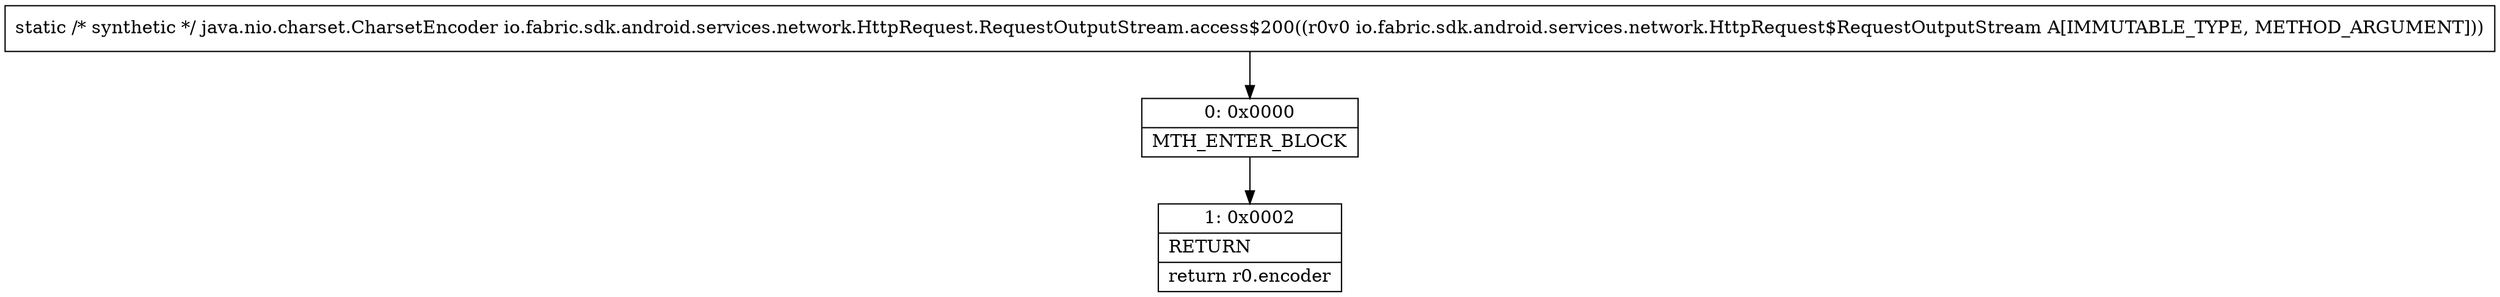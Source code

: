 digraph "CFG forio.fabric.sdk.android.services.network.HttpRequest.RequestOutputStream.access$200(Lio\/fabric\/sdk\/android\/services\/network\/HttpRequest$RequestOutputStream;)Ljava\/nio\/charset\/CharsetEncoder;" {
Node_0 [shape=record,label="{0\:\ 0x0000|MTH_ENTER_BLOCK\l}"];
Node_1 [shape=record,label="{1\:\ 0x0002|RETURN\l|return r0.encoder\l}"];
MethodNode[shape=record,label="{static \/* synthetic *\/ java.nio.charset.CharsetEncoder io.fabric.sdk.android.services.network.HttpRequest.RequestOutputStream.access$200((r0v0 io.fabric.sdk.android.services.network.HttpRequest$RequestOutputStream A[IMMUTABLE_TYPE, METHOD_ARGUMENT])) }"];
MethodNode -> Node_0;
Node_0 -> Node_1;
}

